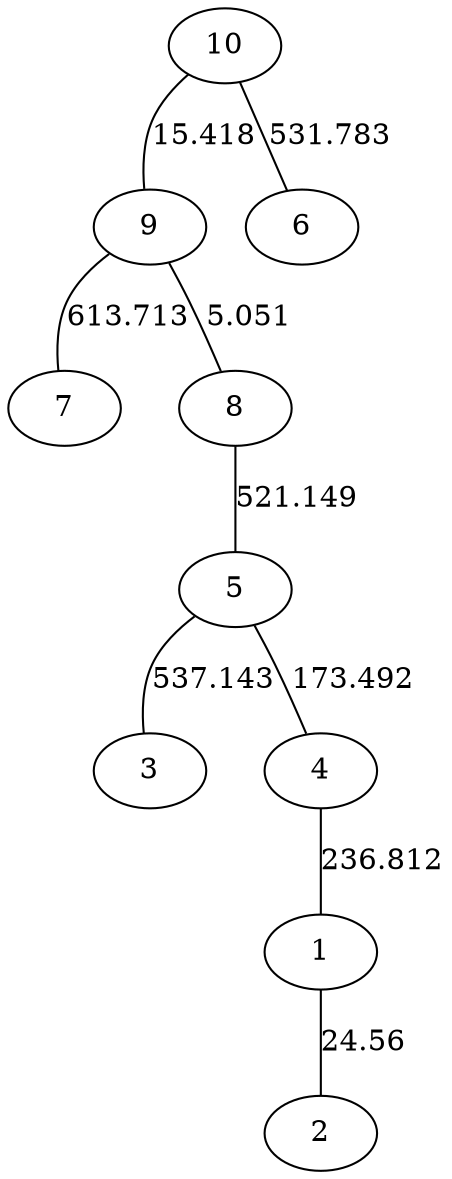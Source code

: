 graph x {
9 -- 7[label=613.713];
5 -- 3[label=537.143];
10 -- 6[label=531.783];
8 -- 5[label=521.149];
4 -- 1[label=236.812];
5 -- 4[label=173.492];
1 -- 2[label=24.56];
10 -- 9[label=15.418];
9 -- 8[label=5.051];
}